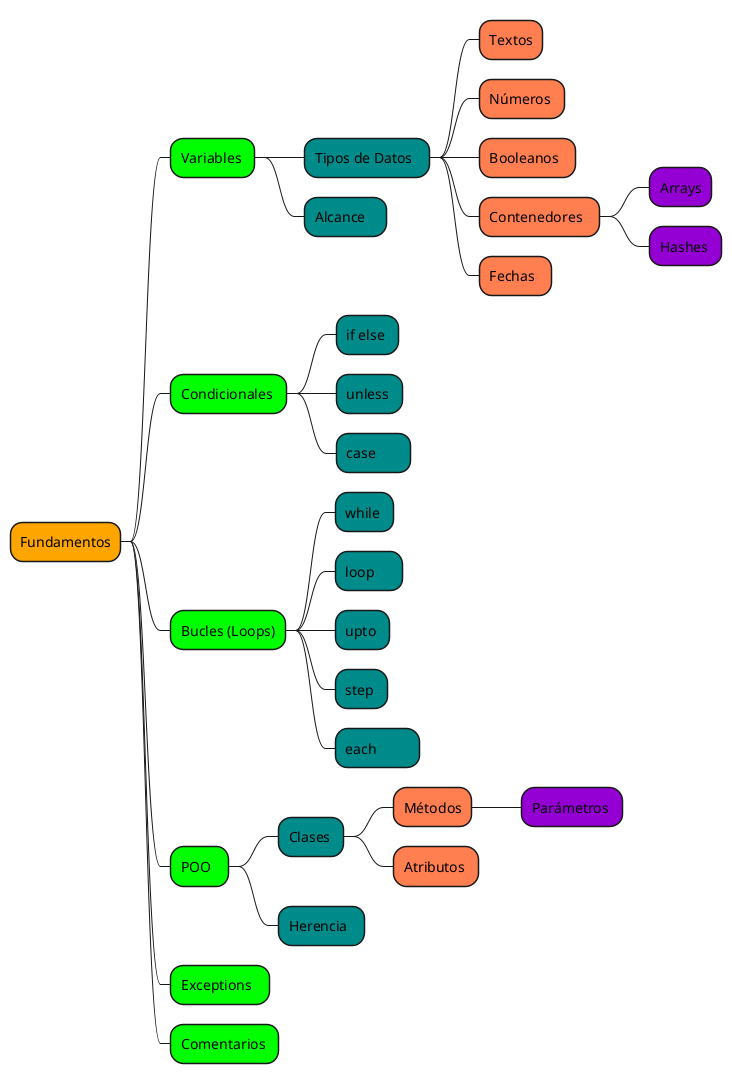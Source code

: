 @startmindmap 
*[#Orange] Fundamentos
**[#Lime] Variables 
***[#DarkCyan] Tipos de Datos  
****[#Coral] Textos
****[#Coral] Números 
****[#Coral] Booleanos  
****[#Coral] Contenedores  
*****[#DarkViolet] Arrays
*****[#DarkViolet] Hashes 
****[#Coral] Fechas  
***[#DarkCyan] Alcance   
**[#Lime] Condicionales 
***[#DarkCyan] if else 
***[#DarkCyan] unless 
***[#DarkCyan] case       
**[#Lime] Bucles (Loops)
***[#DarkCyan] while 
***[#DarkCyan] loop     
***[#DarkCyan] upto 
***[#DarkCyan] step 
***[#DarkCyan] each         
**[#Lime] POO  
***[#DarkCyan] Clases 
****[#Coral] Métodos
*****[#DarkViolet] Parámetros 
****[#Coral] Atributos 
***[#DarkCyan] Herencia  
**[#Lime] Exceptions  
**[#Lime] Comentarios 
@endmindmap 